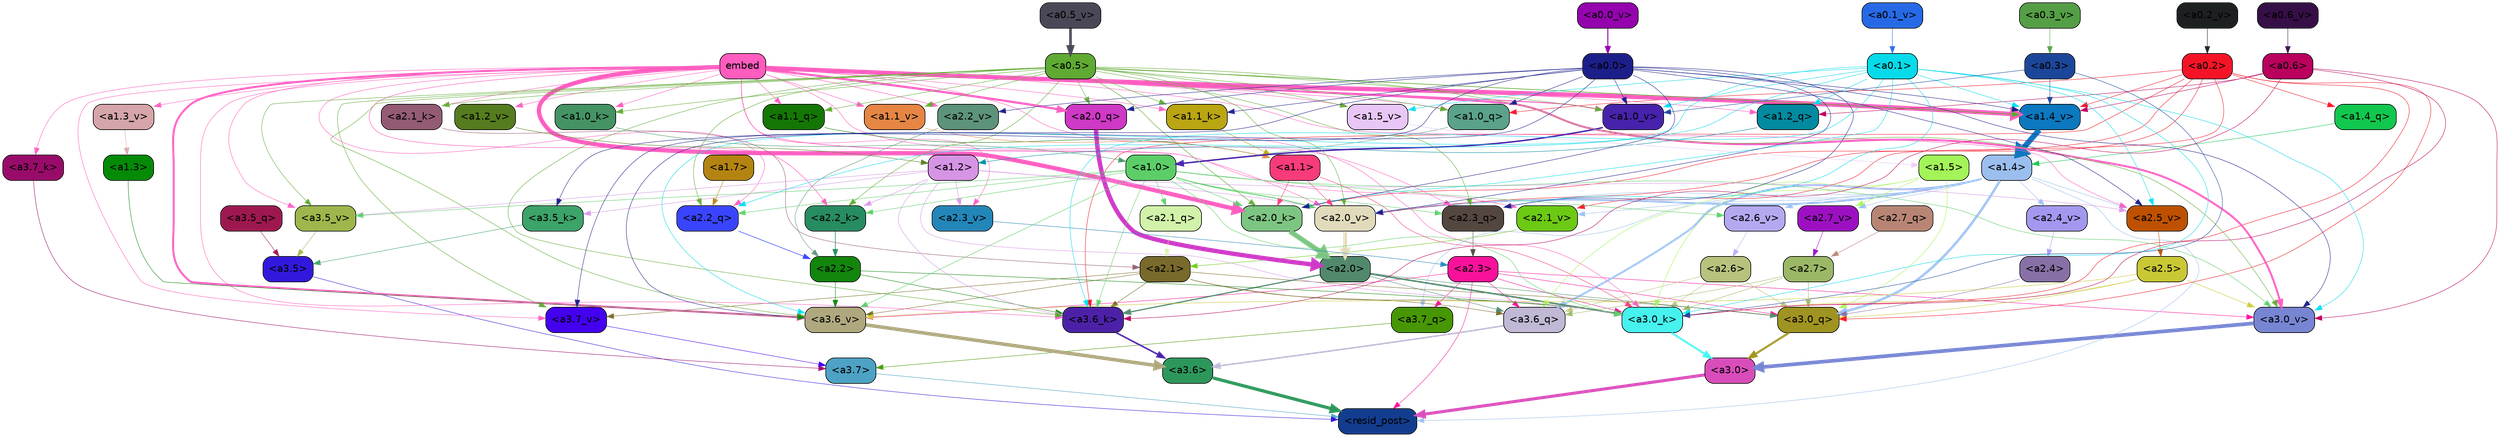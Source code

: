 strict digraph "" {
	graph [bgcolor=transparent,
		layout=dot,
		overlap=false,
		splines=true
	];
	"<a3.7>"	[color=black,
		fillcolor="#4da2c5",
		fontname=Helvetica,
		shape=box,
		style="filled, rounded"];
	"<resid_post>"	[color=black,
		fillcolor="#123d8f",
		fontname=Helvetica,
		shape=box,
		style="filled, rounded"];
	"<a3.7>" -> "<resid_post>"	[color="#4da2c5",
		penwidth=0.6239100098609924];
	"<a3.6>"	[color=black,
		fillcolor="#2d975b",
		fontname=Helvetica,
		shape=box,
		style="filled, rounded"];
	"<a3.6>" -> "<resid_post>"	[color="#2d975b",
		penwidth=4.569062113761902];
	"<a3.5>"	[color=black,
		fillcolor="#3218dc",
		fontname=Helvetica,
		shape=box,
		style="filled, rounded"];
	"<a3.5>" -> "<resid_post>"	[color="#3218dc",
		penwidth=0.6];
	"<a3.0>"	[color=black,
		fillcolor="#d94dba",
		fontname=Helvetica,
		shape=box,
		style="filled, rounded"];
	"<a3.0>" -> "<resid_post>"	[color="#d94dba",
		penwidth=4.283544182777405];
	"<a2.3>"	[color=black,
		fillcolor="#f8119b",
		fontname=Helvetica,
		shape=box,
		style="filled, rounded"];
	"<a2.3>" -> "<resid_post>"	[color="#f8119b",
		penwidth=0.6];
	"<a3.7_q>"	[color=black,
		fillcolor="#479705",
		fontname=Helvetica,
		shape=box,
		style="filled, rounded"];
	"<a2.3>" -> "<a3.7_q>"	[color="#f8119b",
		penwidth=0.6];
	"<a3.6_q>"	[color=black,
		fillcolor="#c0b8d4",
		fontname=Helvetica,
		shape=box,
		style="filled, rounded"];
	"<a2.3>" -> "<a3.6_q>"	[color="#f8119b",
		penwidth=0.6];
	"<a3.0_q>"	[color=black,
		fillcolor="#9f9321",
		fontname=Helvetica,
		shape=box,
		style="filled, rounded"];
	"<a2.3>" -> "<a3.0_q>"	[color="#f8119b",
		penwidth=0.6];
	"<a3.0_k>"	[color=black,
		fillcolor="#46f2ee",
		fontname=Helvetica,
		shape=box,
		style="filled, rounded"];
	"<a2.3>" -> "<a3.0_k>"	[color="#f8119b",
		penwidth=0.6];
	"<a3.6_v>"	[color=black,
		fillcolor="#afa87e",
		fontname=Helvetica,
		shape=box,
		style="filled, rounded"];
	"<a2.3>" -> "<a3.6_v>"	[color="#f8119b",
		penwidth=0.6];
	"<a3.0_v>"	[color=black,
		fillcolor="#7785d3",
		fontname=Helvetica,
		shape=box,
		style="filled, rounded"];
	"<a2.3>" -> "<a3.0_v>"	[color="#f8119b",
		penwidth=0.6];
	"<a1.4>"	[color=black,
		fillcolor="#9abeee",
		fontname=Helvetica,
		shape=box,
		style="filled, rounded"];
	"<a1.4>" -> "<resid_post>"	[color="#9abeee",
		penwidth=0.6];
	"<a1.4>" -> "<a3.7_q>"	[color="#9abeee",
		penwidth=0.6];
	"<a1.4>" -> "<a3.6_q>"	[color="#9abeee",
		penwidth=2.6908124685287476];
	"<a1.4>" -> "<a3.0_q>"	[color="#9abeee",
		penwidth=3.32076895236969];
	"<a2.3_q>"	[color=black,
		fillcolor="#534740",
		fontname=Helvetica,
		shape=box,
		style="filled, rounded"];
	"<a1.4>" -> "<a2.3_q>"	[color="#9abeee",
		penwidth=0.6];
	"<a2.7_v>"	[color=black,
		fillcolor="#9d10c2",
		fontname=Helvetica,
		shape=box,
		style="filled, rounded"];
	"<a1.4>" -> "<a2.7_v>"	[color="#9abeee",
		penwidth=0.6];
	"<a2.6_v>"	[color=black,
		fillcolor="#b4a9f0",
		fontname=Helvetica,
		shape=box,
		style="filled, rounded"];
	"<a1.4>" -> "<a2.6_v>"	[color="#9abeee",
		penwidth=0.6];
	"<a2.5_v>"	[color=black,
		fillcolor="#be5100",
		fontname=Helvetica,
		shape=box,
		style="filled, rounded"];
	"<a1.4>" -> "<a2.5_v>"	[color="#9abeee",
		penwidth=0.6];
	"<a2.4_v>"	[color=black,
		fillcolor="#a298ef",
		fontname=Helvetica,
		shape=box,
		style="filled, rounded"];
	"<a1.4>" -> "<a2.4_v>"	[color="#9abeee",
		penwidth=0.6];
	"<a2.1_v>"	[color=black,
		fillcolor="#6cc914",
		fontname=Helvetica,
		shape=box,
		style="filled, rounded"];
	"<a1.4>" -> "<a2.1_v>"	[color="#9abeee",
		penwidth=0.6];
	"<a2.0_v>"	[color=black,
		fillcolor="#e1dbbc",
		fontname=Helvetica,
		shape=box,
		style="filled, rounded"];
	"<a1.4>" -> "<a2.0_v>"	[color="#9abeee",
		penwidth=2.3065454959869385];
	"<a3.7_q>" -> "<a3.7>"	[color="#479705",
		penwidth=0.6];
	"<a3.6_q>" -> "<a3.6>"	[color="#c0b8d4",
		penwidth=2.03758105635643];
	"<a3.5_q>"	[color=black,
		fillcolor="#9e1850",
		fontname=Helvetica,
		shape=box,
		style="filled, rounded"];
	"<a3.5_q>" -> "<a3.5>"	[color="#9e1850",
		penwidth=0.6];
	"<a3.0_q>" -> "<a3.0>"	[color="#9f9321",
		penwidth=2.8638100624084473];
	"<a3.7_k>"	[color=black,
		fillcolor="#980b69",
		fontname=Helvetica,
		shape=box,
		style="filled, rounded"];
	"<a3.7_k>" -> "<a3.7>"	[color="#980b69",
		penwidth=0.6];
	"<a3.6_k>"	[color=black,
		fillcolor="#4c21a8",
		fontname=Helvetica,
		shape=box,
		style="filled, rounded"];
	"<a3.6_k>" -> "<a3.6>"	[color="#4c21a8",
		penwidth=2.174198240041733];
	"<a3.5_k>"	[color=black,
		fillcolor="#3ca369",
		fontname=Helvetica,
		shape=box,
		style="filled, rounded"];
	"<a3.5_k>" -> "<a3.5>"	[color="#3ca369",
		penwidth=0.6];
	"<a3.0_k>" -> "<a3.0>"	[color="#46f2ee",
		penwidth=2.6274144649505615];
	"<a3.7_v>"	[color=black,
		fillcolor="#4301ef",
		fontname=Helvetica,
		shape=box,
		style="filled, rounded"];
	"<a3.7_v>" -> "<a3.7>"	[color="#4301ef",
		penwidth=0.6];
	"<a3.6_v>" -> "<a3.6>"	[color="#afa87e",
		penwidth=5.002329230308533];
	"<a3.5_v>"	[color=black,
		fillcolor="#9eb64b",
		fontname=Helvetica,
		shape=box,
		style="filled, rounded"];
	"<a3.5_v>" -> "<a3.5>"	[color="#9eb64b",
		penwidth=0.6];
	"<a3.0_v>" -> "<a3.0>"	[color="#7785d3",
		penwidth=5.188832879066467];
	"<a2.7>"	[color=black,
		fillcolor="#9bb866",
		fontname=Helvetica,
		shape=box,
		style="filled, rounded"];
	"<a2.7>" -> "<a3.6_q>"	[color="#9bb866",
		penwidth=0.6];
	"<a2.7>" -> "<a3.0_q>"	[color="#9bb866",
		penwidth=0.6];
	"<a2.7>" -> "<a3.0_k>"	[color="#9bb866",
		penwidth=0.6];
	"<a2.6>"	[color=black,
		fillcolor="#b8c27d",
		fontname=Helvetica,
		shape=box,
		style="filled, rounded"];
	"<a2.6>" -> "<a3.6_q>"	[color="#b8c27d",
		penwidth=0.6];
	"<a2.6>" -> "<a3.0_q>"	[color="#b8c27d",
		penwidth=0.6];
	"<a2.6>" -> "<a3.0_k>"	[color="#b8c27d",
		penwidth=0.6];
	"<a2.1>"	[color=black,
		fillcolor="#796a2b",
		fontname=Helvetica,
		shape=box,
		style="filled, rounded"];
	"<a2.1>" -> "<a3.6_q>"	[color="#796a2b",
		penwidth=0.6];
	"<a2.1>" -> "<a3.0_q>"	[color="#796a2b",
		penwidth=0.6];
	"<a2.1>" -> "<a3.6_k>"	[color="#796a2b",
		penwidth=0.6];
	"<a2.1>" -> "<a3.0_k>"	[color="#796a2b",
		penwidth=0.6];
	"<a2.1>" -> "<a3.7_v>"	[color="#796a2b",
		penwidth=0.6];
	"<a2.1>" -> "<a3.6_v>"	[color="#796a2b",
		penwidth=0.6];
	"<a2.0>"	[color=black,
		fillcolor="#52896d",
		fontname=Helvetica,
		shape=box,
		style="filled, rounded"];
	"<a2.0>" -> "<a3.6_q>"	[color="#52896d",
		penwidth=0.6];
	"<a2.0>" -> "<a3.0_q>"	[color="#52896d",
		penwidth=0.6];
	"<a2.0>" -> "<a3.6_k>"	[color="#52896d",
		penwidth=1.6254686117172241];
	"<a2.0>" -> "<a3.0_k>"	[color="#52896d",
		penwidth=2.182972814887762];
	"<a1.5>"	[color=black,
		fillcolor="#a3f458",
		fontname=Helvetica,
		shape=box,
		style="filled, rounded"];
	"<a1.5>" -> "<a3.6_q>"	[color="#a3f458",
		penwidth=0.6];
	"<a1.5>" -> "<a3.0_q>"	[color="#a3f458",
		penwidth=0.6];
	"<a1.5>" -> "<a3.0_k>"	[color="#a3f458",
		penwidth=0.6];
	"<a1.5>" -> "<a2.7_v>"	[color="#a3f458",
		penwidth=0.6];
	"<a2.5>"	[color=black,
		fillcolor="#c9c834",
		fontname=Helvetica,
		shape=box,
		style="filled, rounded"];
	"<a2.5>" -> "<a3.0_q>"	[color="#c9c834",
		penwidth=0.6];
	"<a2.5>" -> "<a3.0_k>"	[color="#c9c834",
		penwidth=0.6];
	"<a2.5>" -> "<a3.6_v>"	[color="#c9c834",
		penwidth=0.6];
	"<a2.5>" -> "<a3.0_v>"	[color="#c9c834",
		penwidth=0.6];
	"<a2.4>"	[color=black,
		fillcolor="#8770a6",
		fontname=Helvetica,
		shape=box,
		style="filled, rounded"];
	"<a2.4>" -> "<a3.0_q>"	[color="#8770a6",
		penwidth=0.6];
	"<a0.2>"	[color=black,
		fillcolor="#f51426",
		fontname=Helvetica,
		shape=box,
		style="filled, rounded"];
	"<a0.2>" -> "<a3.0_q>"	[color="#f51426",
		penwidth=0.6];
	"<a0.2>" -> "<a3.6_k>"	[color="#f51426",
		penwidth=0.6];
	"<a0.2>" -> "<a3.0_k>"	[color="#f51426",
		penwidth=0.6];
	"<a2.0_k>"	[color=black,
		fillcolor="#7dc583",
		fontname=Helvetica,
		shape=box,
		style="filled, rounded"];
	"<a0.2>" -> "<a2.0_k>"	[color="#f51426",
		penwidth=0.6];
	"<a0.2>" -> "<a2.1_v>"	[color="#f51426",
		penwidth=0.6];
	"<a0.2>" -> "<a2.0_v>"	[color="#f51426",
		penwidth=0.6];
	"<a1.4_q>"	[color=black,
		fillcolor="#12c74e",
		fontname=Helvetica,
		shape=box,
		style="filled, rounded"];
	"<a0.2>" -> "<a1.4_q>"	[color="#f51426",
		penwidth=0.6];
	"<a1.0_q>"	[color=black,
		fillcolor="#5aa289",
		fontname=Helvetica,
		shape=box,
		style="filled, rounded"];
	"<a0.2>" -> "<a1.0_q>"	[color="#f51426",
		penwidth=0.6];
	"<a1.4_v>"	[color=black,
		fillcolor="#0c78c0",
		fontname=Helvetica,
		shape=box,
		style="filled, rounded"];
	"<a0.2>" -> "<a1.4_v>"	[color="#f51426",
		penwidth=0.6];
	embed	[color=black,
		fillcolor="#fe5cbe",
		fontname=Helvetica,
		shape=box,
		style="filled, rounded"];
	embed -> "<a3.7_k>"	[color="#fe5cbe",
		penwidth=0.6];
	embed -> "<a3.6_k>"	[color="#fe5cbe",
		penwidth=0.6];
	embed -> "<a3.0_k>"	[color="#fe5cbe",
		penwidth=0.6];
	embed -> "<a3.7_v>"	[color="#fe5cbe",
		penwidth=0.6];
	embed -> "<a3.6_v>"	[color="#fe5cbe",
		penwidth=2.809220314025879];
	embed -> "<a3.5_v>"	[color="#fe5cbe",
		penwidth=0.6];
	embed -> "<a3.0_v>"	[color="#fe5cbe",
		penwidth=2.754121422767639];
	embed -> "<a2.3_q>"	[color="#fe5cbe",
		penwidth=0.6];
	"<a2.2_q>"	[color=black,
		fillcolor="#3944fe",
		fontname=Helvetica,
		shape=box,
		style="filled, rounded"];
	embed -> "<a2.2_q>"	[color="#fe5cbe",
		penwidth=0.6];
	"<a2.0_q>"	[color=black,
		fillcolor="#ce39c6",
		fontname=Helvetica,
		shape=box,
		style="filled, rounded"];
	embed -> "<a2.0_q>"	[color="#fe5cbe",
		penwidth=3.102177858352661];
	"<a2.2_k>"	[color=black,
		fillcolor="#278c61",
		fontname=Helvetica,
		shape=box,
		style="filled, rounded"];
	embed -> "<a2.2_k>"	[color="#fe5cbe",
		penwidth=0.6805839538574219];
	"<a2.1_k>"	[color=black,
		fillcolor="#935b74",
		fontname=Helvetica,
		shape=box,
		style="filled, rounded"];
	embed -> "<a2.1_k>"	[color="#fe5cbe",
		penwidth=0.6];
	embed -> "<a2.0_k>"	[color="#fe5cbe",
		penwidth=5.977519929409027];
	embed -> "<a2.5_v>"	[color="#fe5cbe",
		penwidth=0.6];
	"<a2.3_v>"	[color=black,
		fillcolor="#2386b9",
		fontname=Helvetica,
		shape=box,
		style="filled, rounded"];
	embed -> "<a2.3_v>"	[color="#fe5cbe",
		penwidth=0.6];
	"<a2.2_v>"	[color=black,
		fillcolor="#5d927b",
		fontname=Helvetica,
		shape=box,
		style="filled, rounded"];
	embed -> "<a2.2_v>"	[color="#fe5cbe",
		penwidth=0.6436443328857422];
	embed -> "<a2.1_v>"	[color="#fe5cbe",
		penwidth=0.6];
	embed -> "<a2.0_v>"	[color="#fe5cbe",
		penwidth=0.6];
	"<a1.2_q>"	[color=black,
		fillcolor="#028aa0",
		fontname=Helvetica,
		shape=box,
		style="filled, rounded"];
	embed -> "<a1.2_q>"	[color="#fe5cbe",
		penwidth=0.6224298477172852];
	"<a1.1_q>"	[color=black,
		fillcolor="#147705",
		fontname=Helvetica,
		shape=box,
		style="filled, rounded"];
	embed -> "<a1.1_q>"	[color="#fe5cbe",
		penwidth=0.6];
	embed -> "<a1.0_q>"	[color="#fe5cbe",
		penwidth=0.6];
	"<a1.1_k>"	[color=black,
		fillcolor="#baa512",
		fontname=Helvetica,
		shape=box,
		style="filled, rounded"];
	embed -> "<a1.1_k>"	[color="#fe5cbe",
		penwidth=0.6];
	"<a1.0_k>"	[color=black,
		fillcolor="#459365",
		fontname=Helvetica,
		shape=box,
		style="filled, rounded"];
	embed -> "<a1.0_k>"	[color="#fe5cbe",
		penwidth=0.6];
	"<a1.5_v>"	[color=black,
		fillcolor="#e8c7f6",
		fontname=Helvetica,
		shape=box,
		style="filled, rounded"];
	embed -> "<a1.5_v>"	[color="#fe5cbe",
		penwidth=0.6];
	embed -> "<a1.4_v>"	[color="#fe5cbe",
		penwidth=6.155339062213898];
	"<a1.3_v>"	[color=black,
		fillcolor="#d5a5a9",
		fontname=Helvetica,
		shape=box,
		style="filled, rounded"];
	embed -> "<a1.3_v>"	[color="#fe5cbe",
		penwidth=0.6];
	"<a1.2_v>"	[color=black,
		fillcolor="#557c1e",
		fontname=Helvetica,
		shape=box,
		style="filled, rounded"];
	embed -> "<a1.2_v>"	[color="#fe5cbe",
		penwidth=0.6];
	"<a1.1_v>"	[color=black,
		fillcolor="#e58645",
		fontname=Helvetica,
		shape=box,
		style="filled, rounded"];
	embed -> "<a1.1_v>"	[color="#fe5cbe",
		penwidth=0.6];
	"<a1.0_v>"	[color=black,
		fillcolor="#4722ac",
		fontname=Helvetica,
		shape=box,
		style="filled, rounded"];
	embed -> "<a1.0_v>"	[color="#fe5cbe",
		penwidth=1.3890299797058105];
	"<a2.2>"	[color=black,
		fillcolor="#12850c",
		fontname=Helvetica,
		shape=box,
		style="filled, rounded"];
	"<a2.2>" -> "<a3.6_k>"	[color="#12850c",
		penwidth=0.6];
	"<a2.2>" -> "<a3.0_k>"	[color="#12850c",
		penwidth=0.6065438985824585];
	"<a2.2>" -> "<a3.6_v>"	[color="#12850c",
		penwidth=0.6];
	"<a1.2>"	[color=black,
		fillcolor="#d694e5",
		fontname=Helvetica,
		shape=box,
		style="filled, rounded"];
	"<a1.2>" -> "<a3.6_k>"	[color="#d694e5",
		penwidth=0.6];
	"<a1.2>" -> "<a3.5_k>"	[color="#d694e5",
		penwidth=0.6];
	"<a1.2>" -> "<a3.0_k>"	[color="#d694e5",
		penwidth=0.6];
	"<a1.2>" -> "<a3.5_v>"	[color="#d694e5",
		penwidth=0.6];
	"<a1.2>" -> "<a2.2_k>"	[color="#d694e5",
		penwidth=0.6];
	"<a1.2>" -> "<a2.5_v>"	[color="#d694e5",
		penwidth=0.6];
	"<a1.2>" -> "<a2.3_v>"	[color="#d694e5",
		penwidth=0.6];
	"<a1.2>" -> "<a2.0_v>"	[color="#d694e5",
		penwidth=0.6];
	"<a1.0>"	[color=black,
		fillcolor="#5cce68",
		fontname=Helvetica,
		shape=box,
		style="filled, rounded"];
	"<a1.0>" -> "<a3.6_k>"	[color="#5cce68",
		penwidth=0.6];
	"<a1.0>" -> "<a3.0_k>"	[color="#5cce68",
		penwidth=0.6];
	"<a1.0>" -> "<a3.6_v>"	[color="#5cce68",
		penwidth=0.6];
	"<a1.0>" -> "<a3.5_v>"	[color="#5cce68",
		penwidth=0.6];
	"<a1.0>" -> "<a3.0_v>"	[color="#5cce68",
		penwidth=0.6];
	"<a1.0>" -> "<a2.3_q>"	[color="#5cce68",
		penwidth=0.6];
	"<a1.0>" -> "<a2.2_q>"	[color="#5cce68",
		penwidth=0.6];
	"<a2.1_q>"	[color=black,
		fillcolor="#d2f2a9",
		fontname=Helvetica,
		shape=box,
		style="filled, rounded"];
	"<a1.0>" -> "<a2.1_q>"	[color="#5cce68",
		penwidth=0.6];
	"<a1.0>" -> "<a2.2_k>"	[color="#5cce68",
		penwidth=0.6];
	"<a1.0>" -> "<a2.0_k>"	[color="#5cce68",
		penwidth=0.6];
	"<a1.0>" -> "<a2.6_v>"	[color="#5cce68",
		penwidth=0.6];
	"<a1.0>" -> "<a2.0_v>"	[color="#5cce68",
		penwidth=1.2192587852478027];
	"<a0.6>"	[color=black,
		fillcolor="#b9015d",
		fontname=Helvetica,
		shape=box,
		style="filled, rounded"];
	"<a0.6>" -> "<a3.6_k>"	[color="#b9015d",
		penwidth=0.6];
	"<a0.6>" -> "<a3.0_k>"	[color="#b9015d",
		penwidth=0.6];
	"<a0.6>" -> "<a3.0_v>"	[color="#b9015d",
		penwidth=0.6];
	"<a0.6>" -> "<a1.2_q>"	[color="#b9015d",
		penwidth=0.6];
	"<a0.6>" -> "<a1.4_v>"	[color="#b9015d",
		penwidth=0.6];
	"<a0.5>"	[color=black,
		fillcolor="#5faa32",
		fontname=Helvetica,
		shape=box,
		style="filled, rounded"];
	"<a0.5>" -> "<a3.6_k>"	[color="#5faa32",
		penwidth=0.6];
	"<a0.5>" -> "<a3.7_v>"	[color="#5faa32",
		penwidth=0.6];
	"<a0.5>" -> "<a3.6_v>"	[color="#5faa32",
		penwidth=0.6];
	"<a0.5>" -> "<a3.5_v>"	[color="#5faa32",
		penwidth=0.6];
	"<a0.5>" -> "<a3.0_v>"	[color="#5faa32",
		penwidth=0.6120390892028809];
	"<a0.5>" -> "<a2.3_q>"	[color="#5faa32",
		penwidth=0.6];
	"<a0.5>" -> "<a2.2_q>"	[color="#5faa32",
		penwidth=0.6];
	"<a0.5>" -> "<a2.0_q>"	[color="#5faa32",
		penwidth=0.6];
	"<a0.5>" -> "<a2.2_k>"	[color="#5faa32",
		penwidth=0.6];
	"<a0.5>" -> "<a2.1_k>"	[color="#5faa32",
		penwidth=0.6];
	"<a0.5>" -> "<a2.0_k>"	[color="#5faa32",
		penwidth=0.658348560333252];
	"<a0.5>" -> "<a2.0_v>"	[color="#5faa32",
		penwidth=0.6];
	"<a0.5>" -> "<a1.1_q>"	[color="#5faa32",
		penwidth=0.6];
	"<a0.5>" -> "<a1.0_q>"	[color="#5faa32",
		penwidth=0.6];
	"<a0.5>" -> "<a1.1_k>"	[color="#5faa32",
		penwidth=0.6];
	"<a0.5>" -> "<a1.0_k>"	[color="#5faa32",
		penwidth=0.6];
	"<a0.5>" -> "<a1.5_v>"	[color="#5faa32",
		penwidth=0.6];
	"<a0.5>" -> "<a1.4_v>"	[color="#5faa32",
		penwidth=0.9002184867858887];
	"<a0.5>" -> "<a1.1_v>"	[color="#5faa32",
		penwidth=0.6];
	"<a0.5>" -> "<a1.0_v>"	[color="#5faa32",
		penwidth=0.6];
	"<a0.1>"	[color=black,
		fillcolor="#07dbea",
		fontname=Helvetica,
		shape=box,
		style="filled, rounded"];
	"<a0.1>" -> "<a3.6_k>"	[color="#07dbea",
		penwidth=0.6];
	"<a0.1>" -> "<a3.0_k>"	[color="#07dbea",
		penwidth=0.6];
	"<a0.1>" -> "<a3.6_v>"	[color="#07dbea",
		penwidth=0.6];
	"<a0.1>" -> "<a3.0_v>"	[color="#07dbea",
		penwidth=0.6];
	"<a0.1>" -> "<a2.3_q>"	[color="#07dbea",
		penwidth=0.6];
	"<a0.1>" -> "<a2.2_q>"	[color="#07dbea",
		penwidth=0.6];
	"<a0.1>" -> "<a2.0_k>"	[color="#07dbea",
		penwidth=0.6];
	"<a0.1>" -> "<a2.5_v>"	[color="#07dbea",
		penwidth=0.6];
	"<a0.1>" -> "<a1.2_q>"	[color="#07dbea",
		penwidth=0.6];
	"<a0.1>" -> "<a1.5_v>"	[color="#07dbea",
		penwidth=0.6];
	"<a0.1>" -> "<a1.4_v>"	[color="#07dbea",
		penwidth=0.6];
	"<a0.1>" -> "<a1.0_v>"	[color="#07dbea",
		penwidth=0.6];
	"<a0.0>"	[color=black,
		fillcolor="#1c1e8a",
		fontname=Helvetica,
		shape=box,
		style="filled, rounded"];
	"<a0.0>" -> "<a3.5_k>"	[color="#1c1e8a",
		penwidth=0.6];
	"<a0.0>" -> "<a3.7_v>"	[color="#1c1e8a",
		penwidth=0.6];
	"<a0.0>" -> "<a3.6_v>"	[color="#1c1e8a",
		penwidth=0.6];
	"<a0.0>" -> "<a3.0_v>"	[color="#1c1e8a",
		penwidth=0.6];
	"<a0.0>" -> "<a2.3_q>"	[color="#1c1e8a",
		penwidth=0.6];
	"<a0.0>" -> "<a2.0_q>"	[color="#1c1e8a",
		penwidth=0.6];
	"<a0.0>" -> "<a2.0_k>"	[color="#1c1e8a",
		penwidth=0.6];
	"<a0.0>" -> "<a2.5_v>"	[color="#1c1e8a",
		penwidth=0.6];
	"<a0.0>" -> "<a2.2_v>"	[color="#1c1e8a",
		penwidth=0.6];
	"<a0.0>" -> "<a2.0_v>"	[color="#1c1e8a",
		penwidth=0.6];
	"<a0.0>" -> "<a1.0_q>"	[color="#1c1e8a",
		penwidth=0.6];
	"<a0.0>" -> "<a1.1_k>"	[color="#1c1e8a",
		penwidth=0.6];
	"<a0.0>" -> "<a1.4_v>"	[color="#1c1e8a",
		penwidth=0.6];
	"<a0.0>" -> "<a1.0_v>"	[color="#1c1e8a",
		penwidth=0.6];
	"<a1.1>"	[color=black,
		fillcolor="#f83b7a",
		fontname=Helvetica,
		shape=box,
		style="filled, rounded"];
	"<a1.1>" -> "<a3.0_k>"	[color="#f83b7a",
		penwidth=0.6];
	"<a1.1>" -> "<a2.0_k>"	[color="#f83b7a",
		penwidth=0.6];
	"<a1.1>" -> "<a2.0_v>"	[color="#f83b7a",
		penwidth=0.6];
	"<a0.3>"	[color=black,
		fillcolor="#1c469a",
		fontname=Helvetica,
		shape=box,
		style="filled, rounded"];
	"<a0.3>" -> "<a3.0_k>"	[color="#1c469a",
		penwidth=0.6];
	"<a0.3>" -> "<a1.4_v>"	[color="#1c469a",
		penwidth=0.6];
	"<a0.3>" -> "<a1.0_v>"	[color="#1c469a",
		penwidth=0.6];
	"<a1.3>"	[color=black,
		fillcolor="#058a07",
		fontname=Helvetica,
		shape=box,
		style="filled, rounded"];
	"<a1.3>" -> "<a3.6_v>"	[color="#058a07",
		penwidth=0.6];
	"<a2.7_q>"	[color=black,
		fillcolor="#b88575",
		fontname=Helvetica,
		shape=box,
		style="filled, rounded"];
	"<a2.7_q>" -> "<a2.7>"	[color="#b88575",
		penwidth=0.6];
	"<a2.3_q>" -> "<a2.3>"	[color="#534740",
		penwidth=0.6];
	"<a2.2_q>" -> "<a2.2>"	[color="#3944fe",
		penwidth=0.7585353851318359];
	"<a2.1_q>" -> "<a2.1>"	[color="#d2f2a9",
		penwidth=0.6];
	"<a2.0_q>" -> "<a2.0>"	[color="#ce39c6",
		penwidth=6.189085364341736];
	"<a2.2_k>" -> "<a2.2>"	[color="#278c61",
		penwidth=0.87534499168396];
	"<a2.1_k>" -> "<a2.1>"	[color="#935b74",
		penwidth=0.6];
	"<a2.0_k>" -> "<a2.0>"	[color="#7dc583",
		penwidth=7.056803464889526];
	"<a2.7_v>" -> "<a2.7>"	[color="#9d10c2",
		penwidth=0.6];
	"<a2.6_v>" -> "<a2.6>"	[color="#b4a9f0",
		penwidth=0.6];
	"<a2.5_v>" -> "<a2.5>"	[color="#be5100",
		penwidth=0.6];
	"<a2.4_v>" -> "<a2.4>"	[color="#a298ef",
		penwidth=0.6];
	"<a2.3_v>" -> "<a2.3>"	[color="#2386b9",
		penwidth=0.6];
	"<a2.2_v>" -> "<a2.2>"	[color="#5d927b",
		penwidth=0.6];
	"<a2.1_v>" -> "<a2.1>"	[color="#6cc914",
		penwidth=0.6];
	"<a2.0_v>" -> "<a2.0>"	[color="#e1dbbc",
		penwidth=5.12138295173645];
	"<a1.7>"	[color=black,
		fillcolor="#b48412",
		fontname=Helvetica,
		shape=box,
		style="filled, rounded"];
	"<a1.7>" -> "<a2.2_q>"	[color="#b48412",
		penwidth=0.6];
	"<a1.4_q>" -> "<a1.4>"	[color="#12c74e",
		penwidth=0.6];
	"<a1.2_q>" -> "<a1.2>"	[color="#028aa0",
		penwidth=0.6036911010742188];
	"<a1.1_q>" -> "<a1.1>"	[color="#147705",
		penwidth=0.6];
	"<a1.0_q>" -> "<a1.0>"	[color="#5aa289",
		penwidth=0.6];
	"<a1.1_k>" -> "<a1.1>"	[color="#baa512",
		penwidth=0.6];
	"<a1.0_k>" -> "<a1.0>"	[color="#459365",
		penwidth=0.6];
	"<a1.5_v>" -> "<a1.5>"	[color="#e8c7f6",
		penwidth=0.6];
	"<a1.4_v>" -> "<a1.4>"	[color="#0c78c0",
		penwidth=7.850657939910889];
	"<a1.3_v>" -> "<a1.3>"	[color="#d5a5a9",
		penwidth=0.6];
	"<a1.2_v>" -> "<a1.2>"	[color="#557c1e",
		penwidth=0.6];
	"<a1.1_v>" -> "<a1.1>"	[color="#e58645",
		penwidth=0.6];
	"<a1.0_v>" -> "<a1.0>"	[color="#4722ac",
		penwidth=2.021620035171509];
	"<a0.6_v>"	[color=black,
		fillcolor="#350f46",
		fontname=Helvetica,
		shape=box,
		style="filled, rounded"];
	"<a0.6_v>" -> "<a0.6>"	[color="#350f46",
		penwidth=0.6];
	"<a0.5_v>"	[color=black,
		fillcolor="#4a4857",
		fontname=Helvetica,
		shape=box,
		style="filled, rounded"];
	"<a0.5_v>" -> "<a0.5>"	[color="#4a4857",
		penwidth=3.7172799110412598];
	"<a0.3_v>"	[color=black,
		fillcolor="#549e45",
		fontname=Helvetica,
		shape=box,
		style="filled, rounded"];
	"<a0.3_v>" -> "<a0.3>"	[color="#549e45",
		penwidth=0.6];
	"<a0.2_v>"	[color=black,
		fillcolor="#1d2021",
		fontname=Helvetica,
		shape=box,
		style="filled, rounded"];
	"<a0.2_v>" -> "<a0.2>"	[color="#1d2021",
		penwidth=0.6];
	"<a0.1_v>"	[color=black,
		fillcolor="#2669e6",
		fontname=Helvetica,
		shape=box,
		style="filled, rounded"];
	"<a0.1_v>" -> "<a0.1>"	[color="#2669e6",
		penwidth=0.602088451385498];
	"<a0.0_v>"	[color=black,
		fillcolor="#9403ad",
		fontname=Helvetica,
		shape=box,
		style="filled, rounded"];
	"<a0.0_v>" -> "<a0.0>"	[color="#9403ad",
		penwidth=1.3448786735534668];
}

